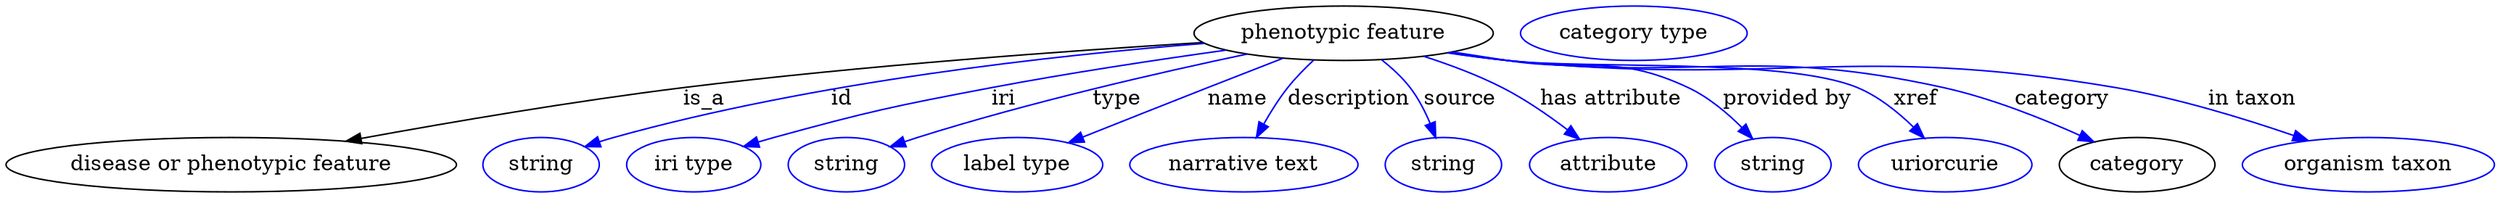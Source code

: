 digraph {
	graph [bb="0,0,1644,123"];
	node [label="\N"];
	"phenotypic feature"	[height=0.5,
		label="phenotypic feature",
		pos="884.84,105",
		width=2.7442];
	"disease or phenotypic feature"	[height=0.5,
		pos="148.84,18",
		width=4.1344];
	"phenotypic feature" -> "disease or phenotypic feature"	[label=is_a,
		lp="461.84,61.5",
		pos="e,224.77,33.548 791.68,98.861 703.05,93.423 566.05,83.591 447.84,69 375.75,60.102 294.48,46.266 234.89,35.402"];
	id	[color=blue,
		height=0.5,
		label=string,
		pos="353.84,18",
		width=1.0652];
	"phenotypic feature" -> id	[color=blue,
		label=id,
		lp="552.84,61.5",
		pos="e,382.82,29.99 793.02,98.277 694.76,90.495 535.02,73.043 401.84,36 398.73,35.135 395.53,34.172 392.33,33.155",
		style=solid];
	iri	[color=blue,
		height=0.5,
		label="iri type",
		pos="454.84,18",
		width=1.2277];
	"phenotypic feature" -> iri	[color=blue,
		label=iri,
		lp="659.84,61.5",
		pos="e,488.13,29.93 806.91,93.837 761.52,87.533 703.27,78.783 651.84,69 587.76,56.813 571.77,53.14 508.84,36 505.26,35.026 501.56,33.97 \
497.86,32.877",
		style=solid];
	type	[color=blue,
		height=0.5,
		label=string,
		pos="555.84,18",
		width=1.0652];
	"phenotypic feature" -> type	[color=blue,
		label=type,
		lp="734.84,61.5",
		pos="e,584.79,29.898 820.87,91.212 763.26,79.074 676.56,59.26 602.84,36 600.08,35.131 597.25,34.201 594.41,33.24",
		style=solid];
	name	[color=blue,
		height=0.5,
		label="label type",
		pos="668.84,18",
		width=1.5707];
	"phenotypic feature" -> name	[color=blue,
		label=name,
		lp="814.84,61.5",
		pos="e,702.77,32.539 844.49,88.378 828.96,82.347 811.06,75.375 794.84,69 767.28,58.174 736.38,45.914 712.08,36.244",
		style=solid];
	description	[color=blue,
		height=0.5,
		label="narrative text",
		pos="818.84,18",
		width=2.0943];
	"phenotypic feature" -> description	[color=blue,
		label=description,
		lp="888.34,61.5",
		pos="e,827.11,35.979 864.95,87.166 859.08,81.694 852.88,75.379 847.84,69 842.02,61.647 836.58,53.001 832.03,44.985",
		style=solid];
	source	[color=blue,
		height=0.5,
		label=string,
		pos="950.84,18",
		width=1.0652];
	"phenotypic feature" -> source	[color=blue,
		label=source,
		lp="961.84,61.5",
		pos="e,945.73,35.85 910.04,87.354 916.76,82.065 923.59,75.803 928.84,69 934.27,61.951 938.68,53.351 942.08,45.285",
		style=solid];
	"has attribute"	[color=blue,
		height=0.5,
		label=attribute,
		pos="1058.8,18",
		width=1.4443];
	"phenotypic feature" -> "has attribute"	[color=blue,
		label="has attribute",
		lp="1061.8,61.5",
		pos="e,1040.2,34.899 937.92,89.777 954.95,84.309 973.6,77.339 989.84,69 1004.7,61.368 1019.9,50.738 1032.2,41.242",
		style=solid];
	"provided by"	[color=blue,
		height=0.5,
		label=string,
		pos="1166.8,18",
		width=1.0652];
	"phenotypic feature" -> "provided by"	[color=blue,
		label="provided by",
		lp="1177.3,61.5",
		pos="e,1154,35.24 956.86,92.588 968.87,90.707 981.21,88.788 992.84,87 1046.1,78.807 1064.2,92.357 1112.8,69 1125.7,62.8 1137.7,52.449 \
1147.1,42.768",
		style=solid];
	xref	[color=blue,
		height=0.5,
		label=uriorcurie,
		pos="1280.8,18",
		width=1.5887];
	"phenotypic feature" -> xref	[color=blue,
		label=xref,
		lp="1261.3,61.5",
		pos="e,1267.2,35.595 954.44,92.223 967.19,90.3 980.39,88.462 992.84,87 1044,80.992 1176.4,88.999 1223.8,69 1237.6,63.214 1250.3,52.774 \
1260.2,42.925",
		style=solid];
	category	[height=0.5,
		pos="1407.8,18",
		width=1.4263];
	"phenotypic feature" -> category	[color=blue,
		label=category,
		lp="1358.3,61.5",
		pos="e,1379.2,33.176 954.14,92.11 966.97,90.187 980.29,88.378 992.84,87 1119.9,73.048 1155,96.581 1279.8,69 1311.2,62.061 1345.1,48.569 \
1370,37.348",
		style=solid];
	"in taxon"	[color=blue,
		height=0.5,
		label="organism taxon",
		pos="1560.8,18",
		width=2.3109];
	"phenotypic feature" -> "in taxon"	[color=blue,
		label="in taxon",
		lp="1483.8,61.5",
		pos="e,1521,33.954 953.54,92.013 966.56,90.075 980.09,88.285 992.84,87 1170.3,69.102 1217.9,98.81 1393.8,69 1434.1,62.171 1478.4,48.635 \
1511.2,37.368",
		style=solid];
	"named thing_category"	[color=blue,
		height=0.5,
		label="category type",
		pos="1076.8,105",
		width=2.0762];
}
